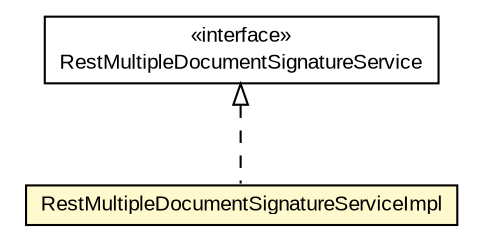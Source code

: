 #!/usr/local/bin/dot
#
# Class diagram 
# Generated by UMLGraph version R5_6-24-gf6e263 (http://www.umlgraph.org/)
#

digraph G {
	edge [fontname="arial",fontsize=10,labelfontname="arial",labelfontsize=10];
	node [fontname="arial",fontsize=10,shape=plaintext];
	nodesep=0.25;
	ranksep=0.5;
	// eu.europa.esig.dss.signature.RestMultipleDocumentSignatureServiceImpl
	c568239 [label=<<table title="eu.europa.esig.dss.signature.RestMultipleDocumentSignatureServiceImpl" border="0" cellborder="1" cellspacing="0" cellpadding="2" port="p" bgcolor="lemonChiffon" href="./RestMultipleDocumentSignatureServiceImpl.html">
		<tr><td><table border="0" cellspacing="0" cellpadding="1">
<tr><td align="center" balign="center"> RestMultipleDocumentSignatureServiceImpl </td></tr>
		</table></td></tr>
		</table>>, URL="./RestMultipleDocumentSignatureServiceImpl.html", fontname="arial", fontcolor="black", fontsize=10.0];
	// eu.europa.esig.dss.signature.RestMultipleDocumentSignatureService
	c568241 [label=<<table title="eu.europa.esig.dss.signature.RestMultipleDocumentSignatureService" border="0" cellborder="1" cellspacing="0" cellpadding="2" port="p" href="./RestMultipleDocumentSignatureService.html">
		<tr><td><table border="0" cellspacing="0" cellpadding="1">
<tr><td align="center" balign="center"> &#171;interface&#187; </td></tr>
<tr><td align="center" balign="center"> RestMultipleDocumentSignatureService </td></tr>
		</table></td></tr>
		</table>>, URL="./RestMultipleDocumentSignatureService.html", fontname="arial", fontcolor="black", fontsize=10.0];
	//eu.europa.esig.dss.signature.RestMultipleDocumentSignatureServiceImpl implements eu.europa.esig.dss.signature.RestMultipleDocumentSignatureService
	c568241:p -> c568239:p [dir=back,arrowtail=empty,style=dashed];
}


